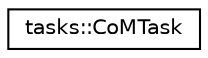 digraph "Graphical Class Hierarchy"
{
 // LATEX_PDF_SIZE
  edge [fontname="Helvetica",fontsize="10",labelfontname="Helvetica",labelfontsize="10"];
  node [fontname="Helvetica",fontsize="10",shape=record];
  rankdir="LR";
  Node0 [label="tasks::CoMTask",height=0.2,width=0.4,color="black", fillcolor="white", style="filled",URL="$classtasks_1_1CoMTask.html",tooltip=" "];
}
